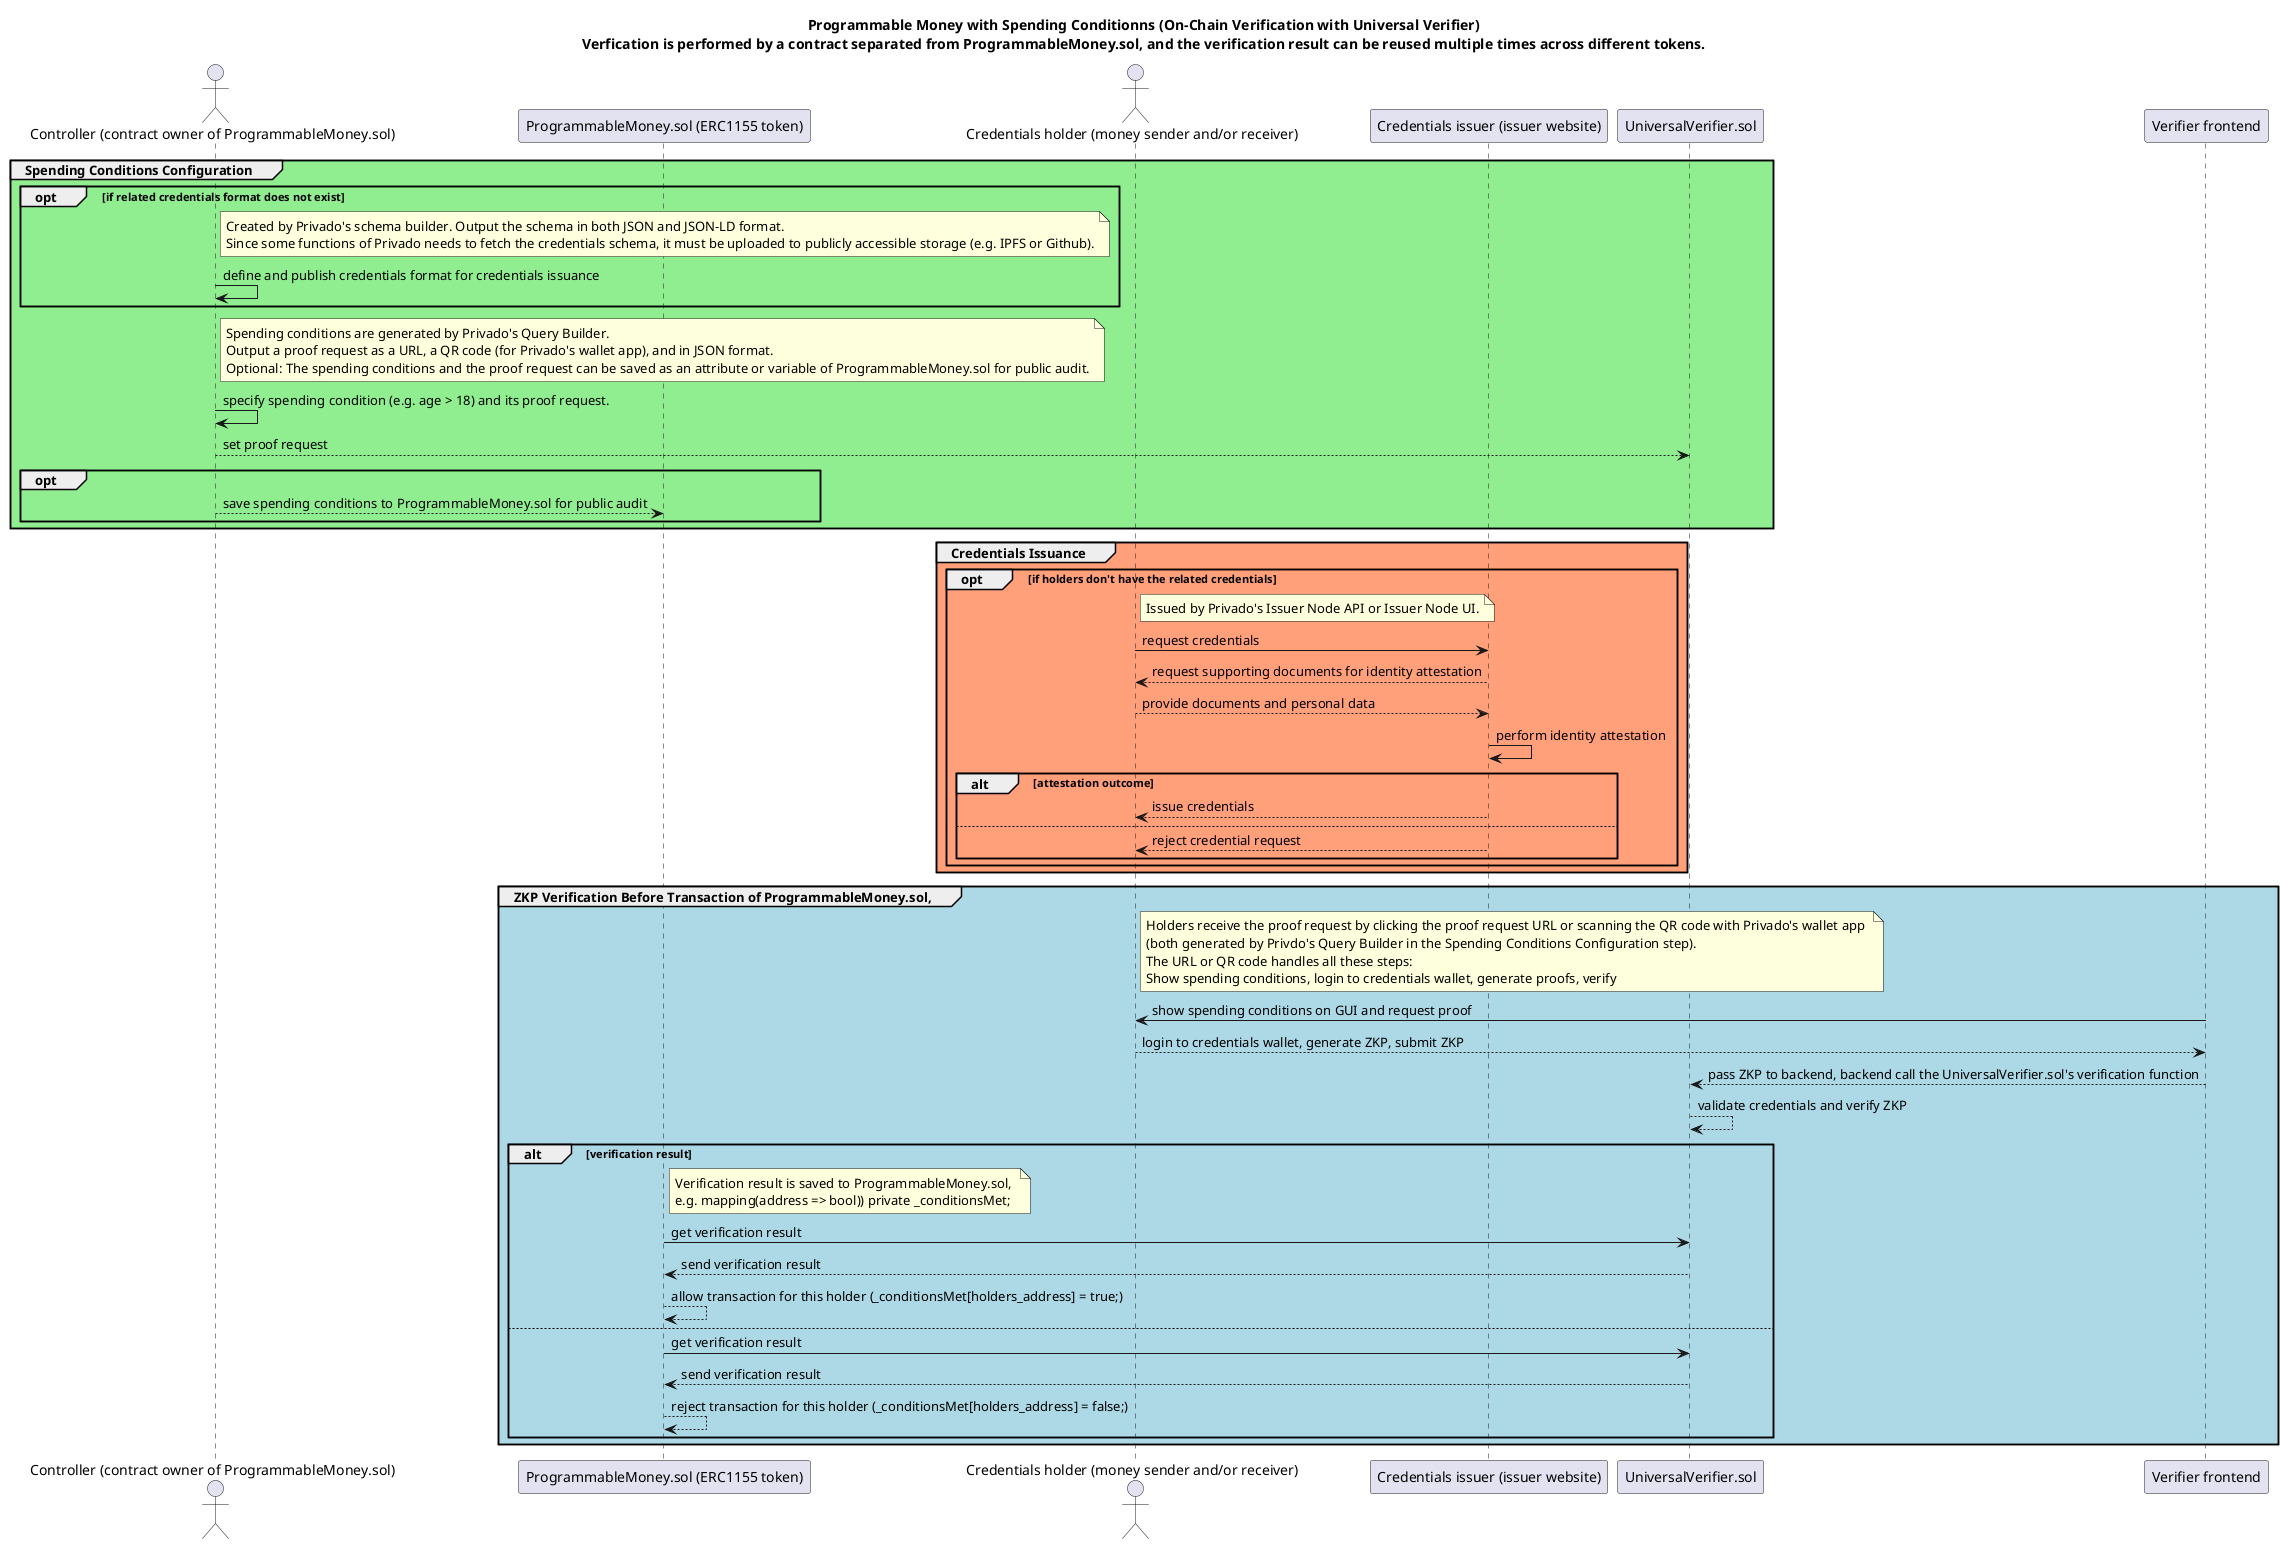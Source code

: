 @startuml
title Programmable Money with Spending Conditionns (On-Chain Verification with Universal Verifier)\nVerfication is performed by a contract separated from ProgrammableMoney.sol, and the verification result can be reused multiple times across different tokens.
actor "Controller (contract owner of ProgrammableMoney.sol)" as Controller
participant "ProgrammableMoney.sol (ERC1155 token)" as Money
actor "Credentials holder (money sender and/or receiver)" as User
participant "Credentials issuer (issuer website)" as Issuer
participant "UniversalVerifier.sol" as Verifier
participant "Verifier frontend" as VerifierFrontend
' participant "Blockchain" as Blockchain

' --- Configure spending conditions of the money ---
group #lightgreen Spending Conditions Configuration
    opt if related credentials format does not exist
        note right of Controller: Created by Privado's schema builder. Output the schema in both JSON and JSON-LD format. \nSince some functions of Privado needs to fetch the credentials schema, it must be uploaded to publicly accessible storage (e.g. IPFS or Github).
        Controller -> Controller: define and publish credentials format for credentials issuance
    end
    note right of Controller: Spending conditions are generated by Privado's Query Builder.\nOutput a proof request as a URL, a QR code (for Privado's wallet app), and in JSON format.\nOptional: The spending conditions and the proof request can be saved as an attribute or variable of ProgrammableMoney.sol for public audit.
    ' https://tools.privado.id/query-builder
    Controller -> Controller: specify spending condition (e.g. age > 18) and its proof request.
    Controller --> Verifier: set proof request
    opt
        Controller --> Money: save spending conditions to ProgrammableMoney.sol for public audit
    end
end

group #lightsalmon Credentials Issuance
    opt if holders don't have the related credentials
        ' --- Credential Request and Issuance Phase ---
        note right of User: Issued by Privado's Issuer Node API or Issuer Node UI.
        ' https://docs.privado.id/docs/category/issuer-node-api
        ' https://docs.privado.id/docs/category/issuer-node-ui
        ' Demo: https://issuer-demo.privado.id/
        User -> Issuer: request credentials
        Issuer --> User: request supporting documents for identity attestation
        User --> Issuer: provide documents and personal data
        Issuer -> Issuer: perform identity attestation
        alt attestation outcome
            Issuer --> User: issue credentials
        else
            Issuer --> User: reject credential request
        end
    end
end

' --- Transaction Phase ---
group #lightblue ZKP Verification Before Transaction of ProgrammableMoney.sol, 
    note right of User: Holders receive the proof request by clicking the proof request URL or scanning the QR code with Privado's wallet app \n(both generated by Privdo's Query Builder in the Spending Conditions Configuration step).\nThe URL or QR code handles all these steps:\nShow spending conditions, login to credentials wallet, generate proofs, verify
    VerifierFrontend -> User: show spending conditions on GUI and request proof
    User --> VerifierFrontend: login to credentials wallet, generate ZKP, submit ZKP

    ' --- Proof Verification and Decision ---
    VerifierFrontend --> Verifier: pass ZKP to backend, backend call the UniversalVerifier.sol's verification function
    Verifier --> Verifier: validate credentials and verify ZKP
    alt verification result
    note right of Money: Verification result is saved to ProgrammableMoney.sol, \ne.g. mapping(address => bool)) private _conditionsMet;
        Money -> Verifier: get verification result
        Verifier --> Money: send verification result
        Money --> Money: allow transaction for this holder (_conditionsMet[holders_address] = true;)
    else
        Money -> Verifier: get verification result
        Verifier --> Money: send verification result
        Money --> Money: reject transaction for this holder (_conditionsMet[holders_address] = false;)
    end
end

@enduml

